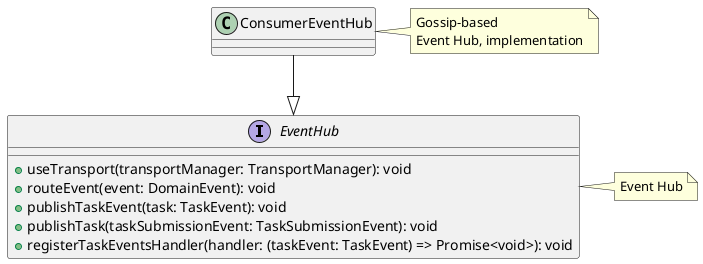 @startuml

interface EventHub {
    + useTransport(transportManager: TransportManager): void
    + routeEvent(event: DomainEvent): void
    + publishTaskEvent(task: TaskEvent): void
    + publishTask(taskSubmissionEvent: TaskSubmissionEvent): void
    + registerTaskEventsHandler(handler: (taskEvent: TaskEvent) => Promise<void>): void
}
note right of EventHub: Event Hub

class ConsumerEventHub {
}

ConsumerEventHub --|> EventHub
note right of ConsumerEventHub: Gossip-based\nEvent Hub, implementation


@enduml
